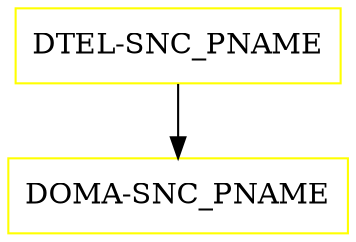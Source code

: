 digraph G {
  "DTEL-SNC_PNAME" [shape=box,color=yellow];
  "DOMA-SNC_PNAME" [shape=box,color=yellow,URL="./DOMA_SNC_PNAME.html"];
  "DTEL-SNC_PNAME" -> "DOMA-SNC_PNAME";
}
